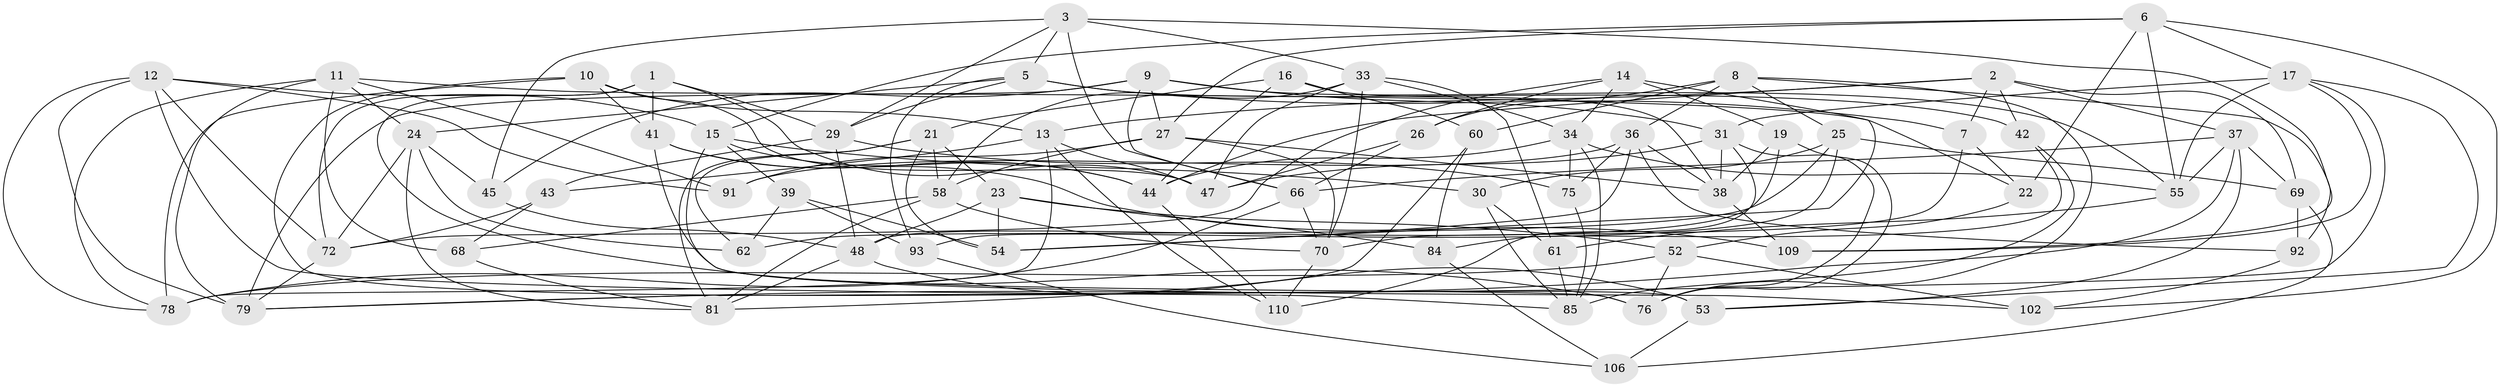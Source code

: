 // Generated by graph-tools (version 1.1) at 2025/24/03/03/25 07:24:25]
// undirected, 67 vertices, 173 edges
graph export_dot {
graph [start="1"]
  node [color=gray90,style=filled];
  1 [super="+59"];
  2 [super="+4"];
  3 [super="+32"];
  5 [super="+40"];
  6 [super="+35"];
  7;
  8 [super="+98"];
  9 [super="+87"];
  10 [super="+28"];
  11 [super="+101"];
  12 [super="+46"];
  13 [super="+18"];
  14 [super="+20"];
  15 [super="+94"];
  16;
  17 [super="+49"];
  19;
  21 [super="+63"];
  22;
  23 [super="+64"];
  24 [super="+71"];
  25 [super="+51"];
  26;
  27 [super="+50"];
  29 [super="+57"];
  30;
  31 [super="+86"];
  33 [super="+80"];
  34 [super="+97"];
  36 [super="+107"];
  37 [super="+83"];
  38 [super="+111"];
  39;
  41 [super="+104"];
  42;
  43;
  44 [super="+65"];
  45;
  47 [super="+88"];
  48 [super="+56"];
  52 [super="+99"];
  53 [super="+74"];
  54 [super="+67"];
  55 [super="+90"];
  58 [super="+73"];
  60;
  61;
  62;
  66 [super="+89"];
  68;
  69 [super="+77"];
  70 [super="+103"];
  72 [super="+82"];
  75;
  76 [super="+105"];
  78 [super="+108"];
  79 [super="+96"];
  81 [super="+95"];
  84;
  85 [super="+100"];
  91;
  92;
  93;
  102;
  106;
  109;
  110;
  1 -- 76;
  1 -- 29;
  1 -- 72;
  1 -- 41 [weight=2];
  1 -- 47;
  2 -- 42;
  2 -- 7;
  2 -- 13;
  2 -- 69;
  2 -- 44;
  2 -- 37;
  3 -- 5;
  3 -- 33;
  3 -- 109;
  3 -- 45;
  3 -- 66;
  3 -- 29;
  5 -- 7;
  5 -- 42;
  5 -- 24;
  5 -- 29;
  5 -- 93;
  6 -- 102;
  6 -- 27;
  6 -- 15;
  6 -- 55;
  6 -- 22;
  6 -- 17;
  7 -- 22;
  7 -- 70;
  8 -- 25;
  8 -- 26;
  8 -- 36;
  8 -- 92;
  8 -- 60;
  8 -- 76;
  9 -- 31;
  9 -- 66;
  9 -- 27;
  9 -- 55;
  9 -- 45;
  9 -- 79;
  10 -- 13;
  10 -- 53 [weight=2];
  10 -- 78;
  10 -- 47;
  10 -- 41;
  11 -- 22;
  11 -- 78;
  11 -- 24;
  11 -- 91;
  11 -- 68;
  11 -- 79;
  12 -- 15;
  12 -- 91;
  12 -- 85;
  12 -- 72;
  12 -- 79;
  12 -- 78;
  13 -- 110;
  13 -- 43;
  13 -- 47;
  13 -- 78;
  14 -- 54 [weight=2];
  14 -- 26;
  14 -- 19;
  14 -- 72;
  14 -- 34;
  15 -- 44;
  15 -- 39;
  15 -- 30;
  15 -- 76;
  16 -- 60;
  16 -- 21;
  16 -- 44;
  16 -- 38;
  17 -- 109;
  17 -- 53;
  17 -- 31;
  17 -- 55;
  17 -- 79;
  19 -- 76;
  19 -- 38;
  19 -- 48;
  21 -- 62;
  21 -- 58;
  21 -- 81;
  21 -- 54;
  21 -- 23;
  22 -- 52;
  23 -- 52 [weight=2];
  23 -- 84;
  23 -- 48;
  23 -- 54;
  24 -- 62;
  24 -- 45;
  24 -- 81;
  24 -- 72;
  25 -- 62;
  25 -- 93;
  25 -- 30;
  25 -- 69 [weight=2];
  26 -- 47;
  26 -- 66;
  27 -- 70;
  27 -- 91;
  27 -- 58;
  27 -- 38;
  29 -- 75;
  29 -- 48;
  29 -- 43;
  30 -- 61;
  30 -- 85;
  31 -- 47;
  31 -- 76;
  31 -- 110;
  31 -- 38;
  33 -- 61;
  33 -- 47;
  33 -- 34;
  33 -- 58;
  33 -- 70;
  34 -- 55;
  34 -- 85;
  34 -- 75;
  34 -- 44;
  36 -- 92;
  36 -- 54;
  36 -- 91;
  36 -- 75;
  36 -- 38;
  37 -- 79;
  37 -- 53;
  37 -- 66;
  37 -- 69;
  37 -- 55;
  38 -- 109;
  39 -- 93;
  39 -- 62;
  39 -- 54;
  41 -- 109;
  41 -- 102;
  41 -- 44;
  42 -- 85;
  42 -- 84;
  43 -- 68;
  43 -- 72;
  44 -- 110;
  45 -- 48;
  48 -- 53;
  48 -- 81;
  52 -- 78;
  52 -- 76;
  52 -- 102;
  53 -- 106;
  55 -- 61;
  58 -- 68;
  58 -- 81;
  58 -- 70;
  60 -- 84;
  60 -- 81;
  61 -- 85;
  66 -- 70;
  66 -- 78;
  68 -- 81;
  69 -- 92;
  69 -- 106;
  70 -- 110;
  72 -- 79;
  75 -- 85;
  84 -- 106;
  92 -- 102;
  93 -- 106;
}
